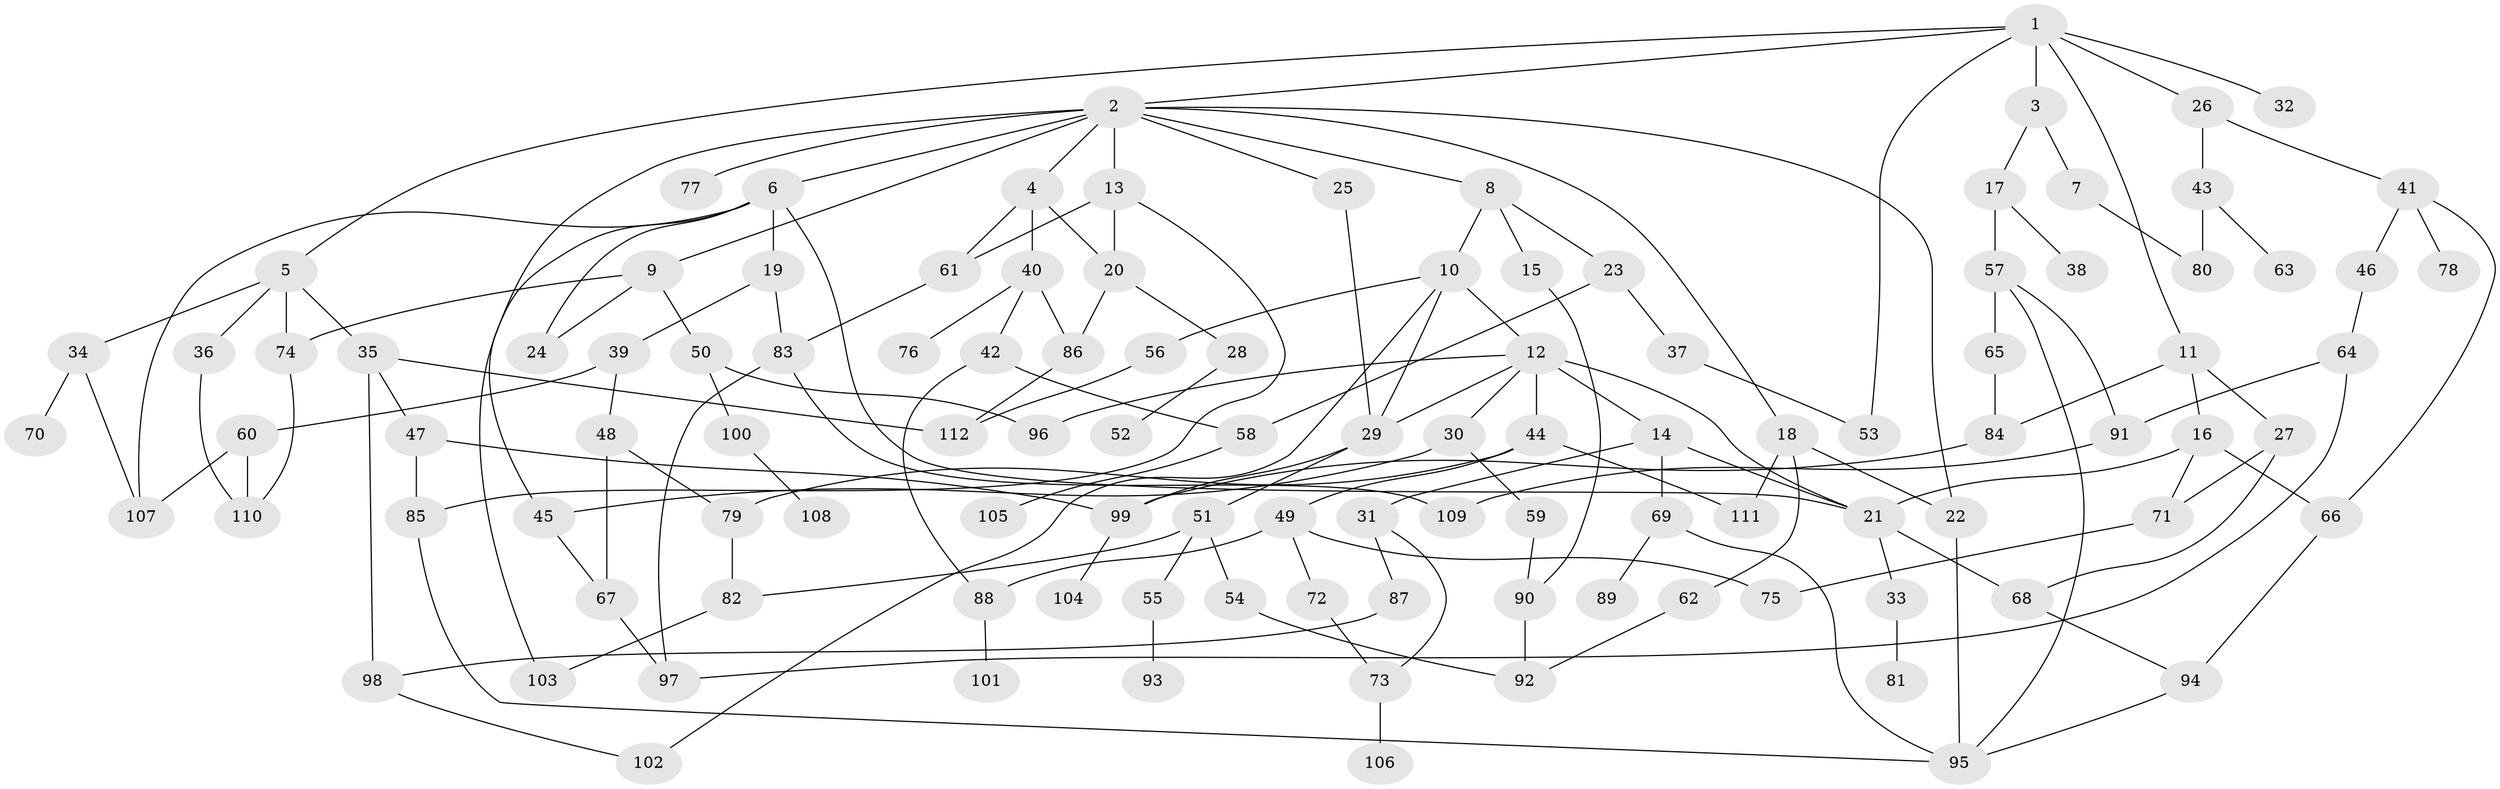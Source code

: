 // Generated by graph-tools (version 1.1) at 2025/49/03/09/25 03:49:26]
// undirected, 112 vertices, 163 edges
graph export_dot {
graph [start="1"]
  node [color=gray90,style=filled];
  1;
  2;
  3;
  4;
  5;
  6;
  7;
  8;
  9;
  10;
  11;
  12;
  13;
  14;
  15;
  16;
  17;
  18;
  19;
  20;
  21;
  22;
  23;
  24;
  25;
  26;
  27;
  28;
  29;
  30;
  31;
  32;
  33;
  34;
  35;
  36;
  37;
  38;
  39;
  40;
  41;
  42;
  43;
  44;
  45;
  46;
  47;
  48;
  49;
  50;
  51;
  52;
  53;
  54;
  55;
  56;
  57;
  58;
  59;
  60;
  61;
  62;
  63;
  64;
  65;
  66;
  67;
  68;
  69;
  70;
  71;
  72;
  73;
  74;
  75;
  76;
  77;
  78;
  79;
  80;
  81;
  82;
  83;
  84;
  85;
  86;
  87;
  88;
  89;
  90;
  91;
  92;
  93;
  94;
  95;
  96;
  97;
  98;
  99;
  100;
  101;
  102;
  103;
  104;
  105;
  106;
  107;
  108;
  109;
  110;
  111;
  112;
  1 -- 2;
  1 -- 3;
  1 -- 5;
  1 -- 11;
  1 -- 26;
  1 -- 32;
  1 -- 53;
  2 -- 4;
  2 -- 6;
  2 -- 8;
  2 -- 9;
  2 -- 13;
  2 -- 18;
  2 -- 25;
  2 -- 45;
  2 -- 77;
  2 -- 22;
  3 -- 7;
  3 -- 17;
  4 -- 40;
  4 -- 61;
  4 -- 20;
  5 -- 34;
  5 -- 35;
  5 -- 36;
  5 -- 74;
  6 -- 19;
  6 -- 21;
  6 -- 107;
  6 -- 103;
  6 -- 24;
  7 -- 80;
  8 -- 10;
  8 -- 15;
  8 -- 23;
  9 -- 24;
  9 -- 50;
  9 -- 74;
  10 -- 12;
  10 -- 29;
  10 -- 56;
  10 -- 102;
  11 -- 16;
  11 -- 27;
  11 -- 84;
  12 -- 14;
  12 -- 30;
  12 -- 44;
  12 -- 96;
  12 -- 21;
  12 -- 29;
  13 -- 20;
  13 -- 85;
  13 -- 61;
  14 -- 31;
  14 -- 69;
  14 -- 21;
  15 -- 90;
  16 -- 21;
  16 -- 71;
  16 -- 66;
  17 -- 38;
  17 -- 57;
  18 -- 22;
  18 -- 62;
  18 -- 111;
  19 -- 39;
  19 -- 83;
  20 -- 28;
  20 -- 86;
  21 -- 33;
  21 -- 68;
  22 -- 95;
  23 -- 37;
  23 -- 58;
  25 -- 29;
  26 -- 41;
  26 -- 43;
  27 -- 68;
  27 -- 71;
  28 -- 52;
  29 -- 51;
  29 -- 99;
  30 -- 59;
  30 -- 45;
  31 -- 73;
  31 -- 87;
  33 -- 81;
  34 -- 70;
  34 -- 107;
  35 -- 47;
  35 -- 98;
  35 -- 112;
  36 -- 110;
  37 -- 53;
  39 -- 48;
  39 -- 60;
  40 -- 42;
  40 -- 76;
  40 -- 86;
  41 -- 46;
  41 -- 66;
  41 -- 78;
  42 -- 88;
  42 -- 58;
  43 -- 63;
  43 -- 80;
  44 -- 49;
  44 -- 111;
  44 -- 79;
  45 -- 67;
  46 -- 64;
  47 -- 99;
  47 -- 85;
  48 -- 79;
  48 -- 67;
  49 -- 72;
  49 -- 88;
  49 -- 75;
  50 -- 100;
  50 -- 96;
  51 -- 54;
  51 -- 55;
  51 -- 82;
  54 -- 92;
  55 -- 93;
  56 -- 112;
  57 -- 65;
  57 -- 91;
  57 -- 95;
  58 -- 105;
  59 -- 90;
  60 -- 107;
  60 -- 110;
  61 -- 83;
  62 -- 92;
  64 -- 97;
  64 -- 91;
  65 -- 84;
  66 -- 94;
  67 -- 97;
  68 -- 94;
  69 -- 89;
  69 -- 95;
  71 -- 75;
  72 -- 73;
  73 -- 106;
  74 -- 110;
  79 -- 82;
  82 -- 103;
  83 -- 97;
  83 -- 109;
  84 -- 99;
  85 -- 95;
  86 -- 112;
  87 -- 98;
  88 -- 101;
  90 -- 92;
  91 -- 109;
  94 -- 95;
  98 -- 102;
  99 -- 104;
  100 -- 108;
}
